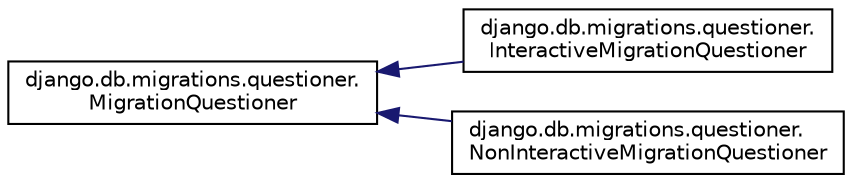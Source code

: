 digraph "Graphical Class Hierarchy"
{
 // LATEX_PDF_SIZE
  edge [fontname="Helvetica",fontsize="10",labelfontname="Helvetica",labelfontsize="10"];
  node [fontname="Helvetica",fontsize="10",shape=record];
  rankdir="LR";
  Node0 [label="django.db.migrations.questioner.\lMigrationQuestioner",height=0.2,width=0.4,color="black", fillcolor="white", style="filled",URL="$classdjango_1_1db_1_1migrations_1_1questioner_1_1_migration_questioner.html",tooltip=" "];
  Node0 -> Node1 [dir="back",color="midnightblue",fontsize="10",style="solid",fontname="Helvetica"];
  Node1 [label="django.db.migrations.questioner.\lInteractiveMigrationQuestioner",height=0.2,width=0.4,color="black", fillcolor="white", style="filled",URL="$classdjango_1_1db_1_1migrations_1_1questioner_1_1_interactive_migration_questioner.html",tooltip=" "];
  Node0 -> Node2 [dir="back",color="midnightblue",fontsize="10",style="solid",fontname="Helvetica"];
  Node2 [label="django.db.migrations.questioner.\lNonInteractiveMigrationQuestioner",height=0.2,width=0.4,color="black", fillcolor="white", style="filled",URL="$classdjango_1_1db_1_1migrations_1_1questioner_1_1_non_interactive_migration_questioner.html",tooltip=" "];
}
